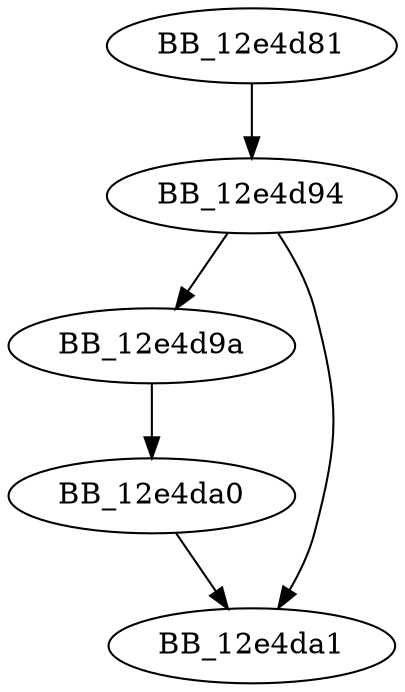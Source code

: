 DiGraph sub_12E4D81{
BB_12e4d81->BB_12e4d94
BB_12e4d94->BB_12e4d9a
BB_12e4d94->BB_12e4da1
BB_12e4d9a->BB_12e4da0
BB_12e4da0->BB_12e4da1
}
